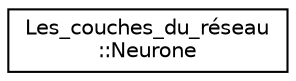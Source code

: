 digraph "Graphical Class Hierarchy"
{
 // LATEX_PDF_SIZE
  edge [fontname="Helvetica",fontsize="10",labelfontname="Helvetica",labelfontsize="10"];
  node [fontname="Helvetica",fontsize="10",shape=record];
  rankdir="LR";
  Node0 [label="Les_couches_du_réseau\l::Neurone",height=0.2,width=0.4,color="black", fillcolor="white", style="filled",URL="$class_les__couches__du__r_xC3_xA9seau_1_1_neurone.html",tooltip="Classe représentant un neurone."];
}
